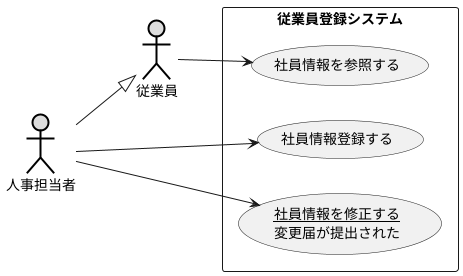 @startuml ユースケース図
left to right direction
actor 人事担当者 #DDDDDD;line:black;line.bold;
actor 従業員 #DDDDDD;line:black;line.bold;
rectangle 従業員登録システム{
    usecase 社員情報を参照する 
    usecase 社員情報登録する 
    usecase (<u>社員情報を修正する</u>\n変更届が提出された) as input
}
従業員 --> 社員情報を参照する
人事担当者--> input
人事担当者 --> 社員情報登録する
人事担当者 --|> 従業員
@enduml
